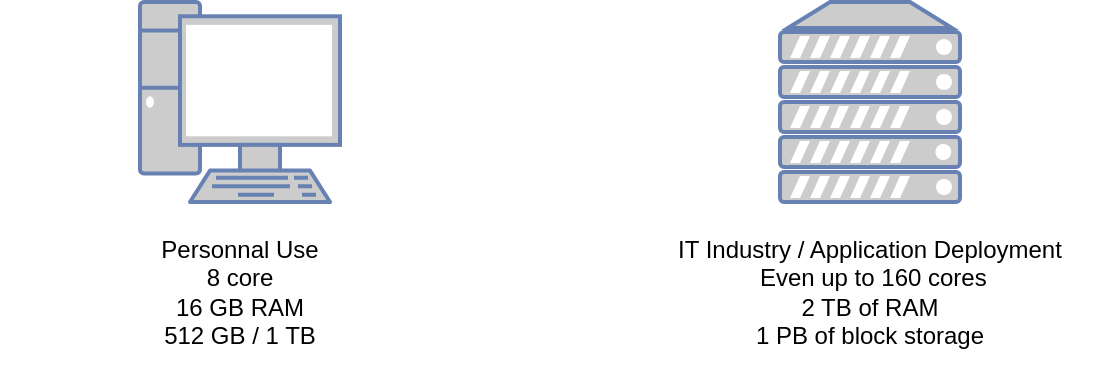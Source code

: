 <mxfile version="21.2.1" type="github">
  <diagram name="Page-1" id="kqby2NF-Y_mzGaiRBCMI">
    <mxGraphModel dx="880" dy="488" grid="1" gridSize="10" guides="1" tooltips="1" connect="1" arrows="1" fold="1" page="1" pageScale="1" pageWidth="850" pageHeight="1100" math="0" shadow="0">
      <root>
        <mxCell id="0" />
        <mxCell id="1" parent="0" />
        <mxCell id="zGxp8AbVipiKUGgpOki4-2" value="" style="fontColor=#0066CC;verticalAlign=top;verticalLabelPosition=bottom;labelPosition=center;align=center;html=1;outlineConnect=0;fillColor=#CCCCCC;strokeColor=#6881B3;gradientColor=none;gradientDirection=north;strokeWidth=2;shape=mxgraph.networks.pc;" parent="1" vertex="1">
          <mxGeometry x="240" y="220" width="100" height="100" as="geometry" />
        </mxCell>
        <mxCell id="zGxp8AbVipiKUGgpOki4-3" value="" style="fontColor=#0066CC;verticalAlign=top;verticalLabelPosition=bottom;labelPosition=center;align=center;html=1;outlineConnect=0;fillColor=#CCCCCC;strokeColor=#6881B3;gradientColor=none;gradientDirection=north;strokeWidth=2;shape=mxgraph.networks.server;" parent="1" vertex="1">
          <mxGeometry x="560" y="220" width="90" height="100" as="geometry" />
        </mxCell>
        <mxCell id="zGxp8AbVipiKUGgpOki4-5" value="Personnal Use&lt;br&gt;8 core&lt;br&gt;16 GB RAM&lt;br&gt;512 GB / 1 TB" style="text;html=1;strokeColor=none;fillColor=none;align=center;verticalAlign=middle;whiteSpace=wrap;rounded=0;" parent="1" vertex="1">
          <mxGeometry x="170" y="330" width="240" height="70" as="geometry" />
        </mxCell>
        <mxCell id="zGxp8AbVipiKUGgpOki4-6" value="IT Industry / Application Deployment&lt;br&gt;&amp;nbsp;Even up to 160 cores&lt;br&gt;2 TB of RAM&lt;br&gt;1 PB of block storage" style="text;html=1;strokeColor=none;fillColor=none;align=center;verticalAlign=middle;whiteSpace=wrap;rounded=0;" parent="1" vertex="1">
          <mxGeometry x="485" y="320" width="240" height="90" as="geometry" />
        </mxCell>
      </root>
    </mxGraphModel>
  </diagram>
</mxfile>
